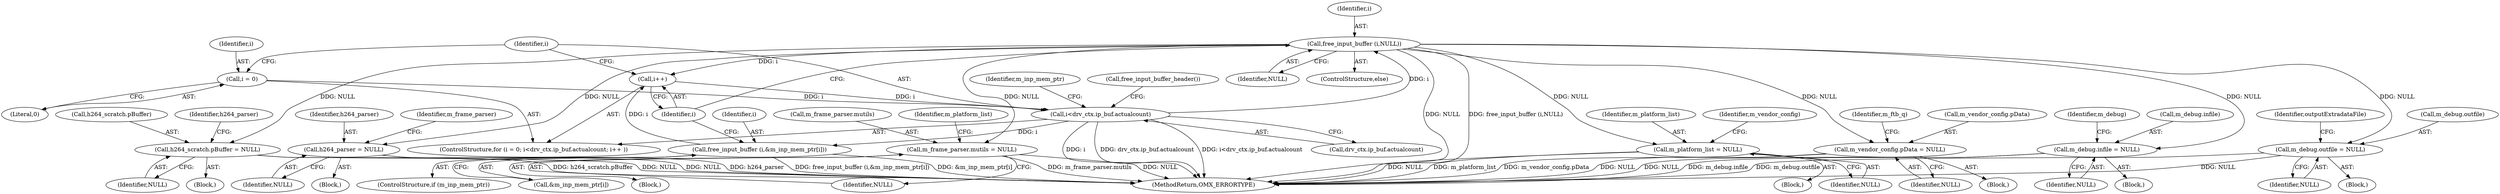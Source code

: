 digraph "0_Android_46e305be6e670a5a0041b0b4861122a0f1aabefa@API" {
"1000196" [label="(Call,free_input_buffer (i,NULL))"];
"1000177" [label="(Call,i<drv_ctx.ip_buf.actualcount)"];
"1000184" [label="(Call,i++)"];
"1000189" [label="(Call,free_input_buffer (i,&m_inp_mem_ptr[i]))"];
"1000196" [label="(Call,free_input_buffer (i,NULL))"];
"1000174" [label="(Call,i = 0)"];
"1000210" [label="(Call,h264_scratch.pBuffer = NULL)"];
"1000220" [label="(Call,h264_parser = NULL)"];
"1000233" [label="(Call,m_frame_parser.mutils = NULL)"];
"1000243" [label="(Call,m_platform_list = NULL)"];
"1000255" [label="(Call,m_vendor_config.pData = NULL)"];
"1000319" [label="(Call,m_debug.infile = NULL)"];
"1000333" [label="(Call,m_debug.outfile = NULL)"];
"1000214" [label="(Identifier,NULL)"];
"1000334" [label="(Call,m_debug.outfile)"];
"1000199" [label="(Call,free_input_buffer_header())"];
"1000314" [label="(Block,)"];
"1000255" [label="(Call,m_vendor_config.pData = NULL)"];
"1000217" [label="(Block,)"];
"1000175" [label="(Identifier,i)"];
"1000211" [label="(Call,h264_scratch.pBuffer)"];
"1000243" [label="(Call,m_platform_list = NULL)"];
"1000323" [label="(Identifier,NULL)"];
"1000245" [label="(Identifier,NULL)"];
"1000216" [label="(Identifier,h264_parser)"];
"1000339" [label="(Identifier,outputExtradataFile)"];
"1000320" [label="(Call,m_debug.infile)"];
"1000244" [label="(Identifier,m_platform_list)"];
"1000333" [label="(Call,m_debug.outfile = NULL)"];
"1000328" [label="(Block,)"];
"1000262" [label="(Identifier,m_ftb_q)"];
"1000210" [label="(Call,h264_scratch.pBuffer = NULL)"];
"1000256" [label="(Call,m_vendor_config.pData)"];
"1000326" [label="(Identifier,m_debug)"];
"1000173" [label="(ControlStructure,for (i = 0; i<drv_ctx.ip_buf.actualcount; i++ ))"];
"1000189" [label="(Call,free_input_buffer (i,&m_inp_mem_ptr[i]))"];
"1000240" [label="(Block,)"];
"1000346" [label="(MethodReturn,OMX_ERRORTYPE)"];
"1000220" [label="(Call,h264_parser = NULL)"];
"1000237" [label="(Identifier,NULL)"];
"1000185" [label="(Identifier,i)"];
"1000174" [label="(Call,i = 0)"];
"1000176" [label="(Literal,0)"];
"1000198" [label="(Identifier,NULL)"];
"1000233" [label="(Call,m_frame_parser.mutils = NULL)"];
"1000222" [label="(Identifier,NULL)"];
"1000248" [label="(Identifier,m_vendor_config)"];
"1000187" [label="(ControlStructure,if (m_inp_mem_ptr))"];
"1000188" [label="(Identifier,m_inp_mem_ptr)"];
"1000184" [label="(Call,i++)"];
"1000196" [label="(Call,free_input_buffer (i,NULL))"];
"1000191" [label="(Call,&m_inp_mem_ptr[i])"];
"1000227" [label="(Block,)"];
"1000190" [label="(Identifier,i)"];
"1000259" [label="(Identifier,NULL)"];
"1000319" [label="(Call,m_debug.infile = NULL)"];
"1000177" [label="(Call,i<drv_ctx.ip_buf.actualcount)"];
"1000178" [label="(Identifier,i)"];
"1000225" [label="(Identifier,m_frame_parser)"];
"1000205" [label="(Block,)"];
"1000250" [label="(Block,)"];
"1000234" [label="(Call,m_frame_parser.mutils)"];
"1000197" [label="(Identifier,i)"];
"1000179" [label="(Call,drv_ctx.ip_buf.actualcount)"];
"1000195" [label="(ControlStructure,else)"];
"1000239" [label="(Identifier,m_platform_list)"];
"1000337" [label="(Identifier,NULL)"];
"1000221" [label="(Identifier,h264_parser)"];
"1000196" -> "1000195"  [label="AST: "];
"1000196" -> "1000198"  [label="CFG: "];
"1000197" -> "1000196"  [label="AST: "];
"1000198" -> "1000196"  [label="AST: "];
"1000185" -> "1000196"  [label="CFG: "];
"1000196" -> "1000346"  [label="DDG: free_input_buffer (i,NULL)"];
"1000196" -> "1000346"  [label="DDG: NULL"];
"1000196" -> "1000184"  [label="DDG: i"];
"1000177" -> "1000196"  [label="DDG: i"];
"1000196" -> "1000210"  [label="DDG: NULL"];
"1000196" -> "1000220"  [label="DDG: NULL"];
"1000196" -> "1000233"  [label="DDG: NULL"];
"1000196" -> "1000243"  [label="DDG: NULL"];
"1000196" -> "1000255"  [label="DDG: NULL"];
"1000196" -> "1000319"  [label="DDG: NULL"];
"1000196" -> "1000333"  [label="DDG: NULL"];
"1000177" -> "1000173"  [label="AST: "];
"1000177" -> "1000179"  [label="CFG: "];
"1000178" -> "1000177"  [label="AST: "];
"1000179" -> "1000177"  [label="AST: "];
"1000188" -> "1000177"  [label="CFG: "];
"1000199" -> "1000177"  [label="CFG: "];
"1000177" -> "1000346"  [label="DDG: i"];
"1000177" -> "1000346"  [label="DDG: drv_ctx.ip_buf.actualcount"];
"1000177" -> "1000346"  [label="DDG: i<drv_ctx.ip_buf.actualcount"];
"1000184" -> "1000177"  [label="DDG: i"];
"1000174" -> "1000177"  [label="DDG: i"];
"1000177" -> "1000189"  [label="DDG: i"];
"1000184" -> "1000173"  [label="AST: "];
"1000184" -> "1000185"  [label="CFG: "];
"1000185" -> "1000184"  [label="AST: "];
"1000178" -> "1000184"  [label="CFG: "];
"1000189" -> "1000184"  [label="DDG: i"];
"1000189" -> "1000187"  [label="AST: "];
"1000189" -> "1000191"  [label="CFG: "];
"1000190" -> "1000189"  [label="AST: "];
"1000191" -> "1000189"  [label="AST: "];
"1000185" -> "1000189"  [label="CFG: "];
"1000189" -> "1000346"  [label="DDG: free_input_buffer (i,&m_inp_mem_ptr[i])"];
"1000189" -> "1000346"  [label="DDG: &m_inp_mem_ptr[i]"];
"1000174" -> "1000173"  [label="AST: "];
"1000174" -> "1000176"  [label="CFG: "];
"1000175" -> "1000174"  [label="AST: "];
"1000176" -> "1000174"  [label="AST: "];
"1000178" -> "1000174"  [label="CFG: "];
"1000210" -> "1000205"  [label="AST: "];
"1000210" -> "1000214"  [label="CFG: "];
"1000211" -> "1000210"  [label="AST: "];
"1000214" -> "1000210"  [label="AST: "];
"1000216" -> "1000210"  [label="CFG: "];
"1000210" -> "1000346"  [label="DDG: NULL"];
"1000210" -> "1000346"  [label="DDG: h264_scratch.pBuffer"];
"1000220" -> "1000217"  [label="AST: "];
"1000220" -> "1000222"  [label="CFG: "];
"1000221" -> "1000220"  [label="AST: "];
"1000222" -> "1000220"  [label="AST: "];
"1000225" -> "1000220"  [label="CFG: "];
"1000220" -> "1000346"  [label="DDG: h264_parser"];
"1000220" -> "1000346"  [label="DDG: NULL"];
"1000233" -> "1000227"  [label="AST: "];
"1000233" -> "1000237"  [label="CFG: "];
"1000234" -> "1000233"  [label="AST: "];
"1000237" -> "1000233"  [label="AST: "];
"1000239" -> "1000233"  [label="CFG: "];
"1000233" -> "1000346"  [label="DDG: NULL"];
"1000233" -> "1000346"  [label="DDG: m_frame_parser.mutils"];
"1000243" -> "1000240"  [label="AST: "];
"1000243" -> "1000245"  [label="CFG: "];
"1000244" -> "1000243"  [label="AST: "];
"1000245" -> "1000243"  [label="AST: "];
"1000248" -> "1000243"  [label="CFG: "];
"1000243" -> "1000346"  [label="DDG: m_platform_list"];
"1000243" -> "1000346"  [label="DDG: NULL"];
"1000255" -> "1000250"  [label="AST: "];
"1000255" -> "1000259"  [label="CFG: "];
"1000256" -> "1000255"  [label="AST: "];
"1000259" -> "1000255"  [label="AST: "];
"1000262" -> "1000255"  [label="CFG: "];
"1000255" -> "1000346"  [label="DDG: NULL"];
"1000255" -> "1000346"  [label="DDG: m_vendor_config.pData"];
"1000319" -> "1000314"  [label="AST: "];
"1000319" -> "1000323"  [label="CFG: "];
"1000320" -> "1000319"  [label="AST: "];
"1000323" -> "1000319"  [label="AST: "];
"1000326" -> "1000319"  [label="CFG: "];
"1000319" -> "1000346"  [label="DDG: NULL"];
"1000319" -> "1000346"  [label="DDG: m_debug.infile"];
"1000333" -> "1000328"  [label="AST: "];
"1000333" -> "1000337"  [label="CFG: "];
"1000334" -> "1000333"  [label="AST: "];
"1000337" -> "1000333"  [label="AST: "];
"1000339" -> "1000333"  [label="CFG: "];
"1000333" -> "1000346"  [label="DDG: m_debug.outfile"];
"1000333" -> "1000346"  [label="DDG: NULL"];
}
